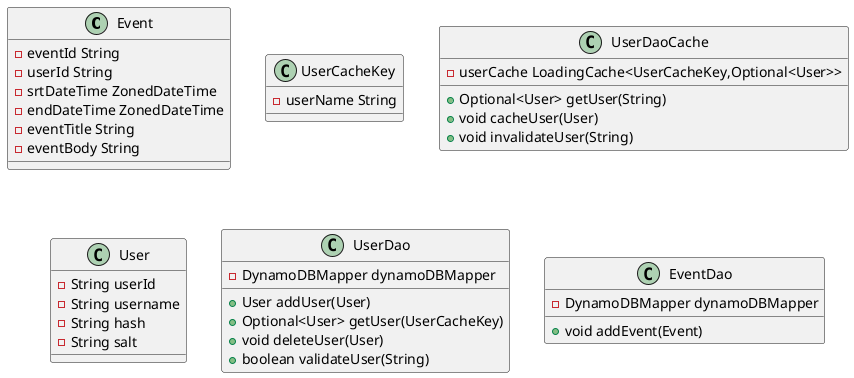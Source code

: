 @startuml
class Event {
- eventId String
- userId String
- srtDateTime ZonedDateTime
- endDateTime ZonedDateTime
- eventTitle String
- eventBody String
}

class UserCacheKey {
- userName String
}
class UserDaoCache {
- userCache LoadingCache<UserCacheKey,Optional<User>>
+ Optional<User> getUser(String)
+ void cacheUser(User)
+ void invalidateUser(String)
}
class User {
- String userId
- String username
- String hash
- String salt
}
class UserDao {
- DynamoDBMapper dynamoDBMapper
+ User addUser(User)
+ Optional<User> getUser(UserCacheKey)
+ void deleteUser(User)
+ boolean validateUser(String)
}
class EventDao {
- DynamoDBMapper dynamoDBMapper
+ void addEvent(Event)
}

@enduml